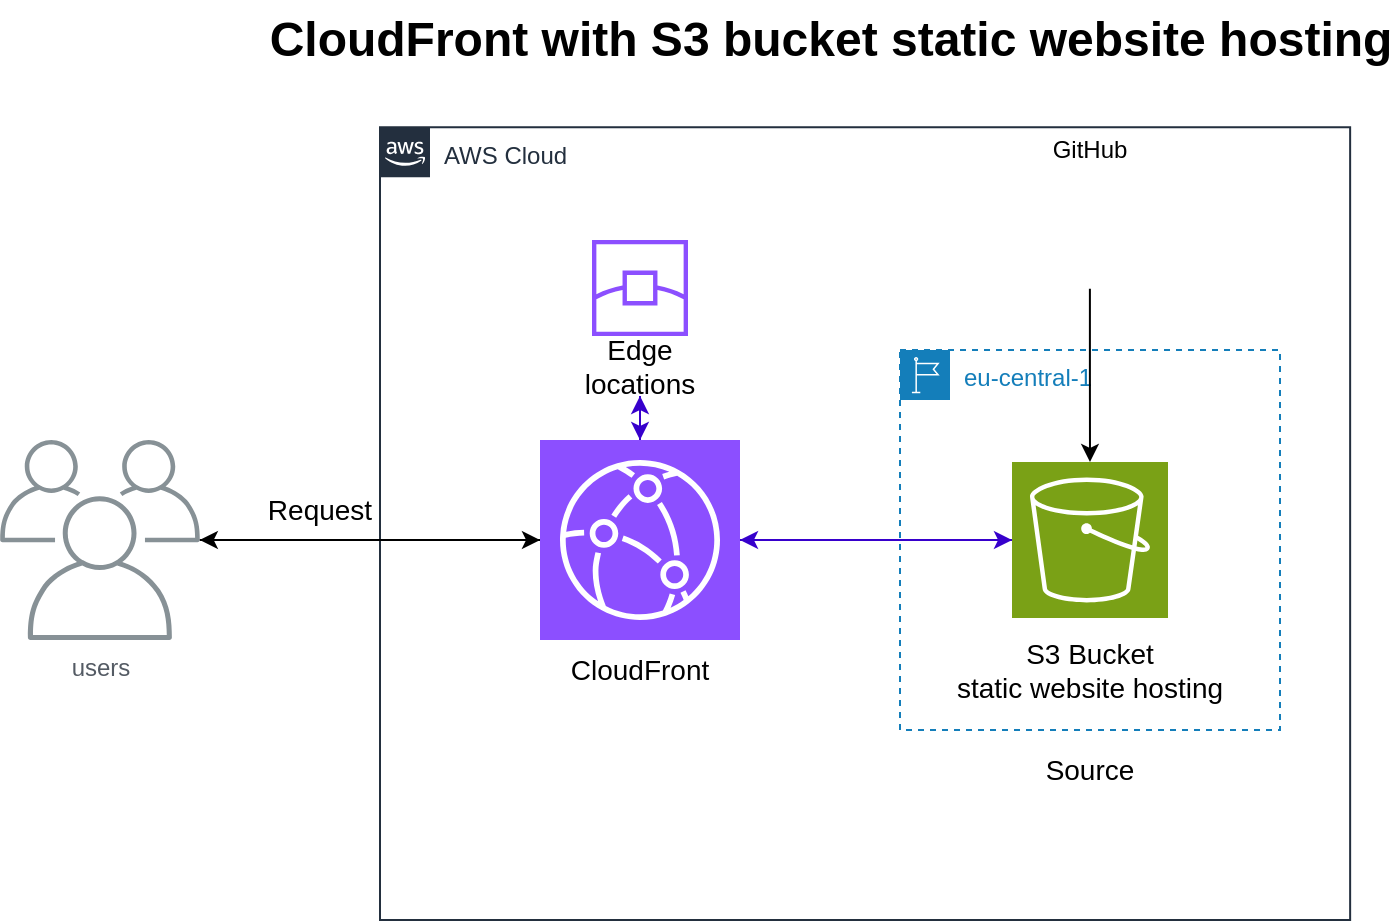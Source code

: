 <mxfile version="22.0.8" type="device">
  <diagram name="Page-1" id="Spgcn-rgHe1UyrvdqHbI">
    <mxGraphModel dx="1687" dy="918" grid="1" gridSize="10" guides="1" tooltips="1" connect="1" arrows="1" fold="1" page="1" pageScale="1" pageWidth="850" pageHeight="1100" math="0" shadow="0">
      <root>
        <mxCell id="0" />
        <mxCell id="1" parent="0" />
        <mxCell id="erKdBWBqPeksfopzu-D8-2" value="AWS Cloud" style="points=[[0,0],[0.25,0],[0.5,0],[0.75,0],[1,0],[1,0.25],[1,0.5],[1,0.75],[1,1],[0.75,1],[0.5,1],[0.25,1],[0,1],[0,0.75],[0,0.5],[0,0.25]];outlineConnect=0;gradientColor=none;html=1;whiteSpace=wrap;fontSize=12;fontStyle=0;container=1;pointerEvents=0;collapsible=0;recursiveResize=0;shape=mxgraph.aws4.group;grIcon=mxgraph.aws4.group_aws_cloud_alt;strokeColor=#232F3E;fillColor=none;verticalAlign=top;align=left;spacingLeft=30;fontColor=#232F3E;dashed=0;" parent="1" vertex="1">
          <mxGeometry x="200" y="113.66" width="485.07" height="396.34" as="geometry" />
        </mxCell>
        <mxCell id="erKdBWBqPeksfopzu-D8-6" value="eu-central-1" style="points=[[0,0],[0.25,0],[0.5,0],[0.75,0],[1,0],[1,0.25],[1,0.5],[1,0.75],[1,1],[0.75,1],[0.5,1],[0.25,1],[0,1],[0,0.75],[0,0.5],[0,0.25]];outlineConnect=0;gradientColor=none;html=1;whiteSpace=wrap;fontSize=12;fontStyle=0;container=1;pointerEvents=0;collapsible=0;recursiveResize=0;shape=mxgraph.aws4.group;grIcon=mxgraph.aws4.group_region;strokeColor=#147EBA;fillColor=none;verticalAlign=top;align=left;spacingLeft=30;fontColor=#147EBA;dashed=1;" parent="erKdBWBqPeksfopzu-D8-2" vertex="1">
          <mxGeometry x="260" y="111.34" width="190" height="190" as="geometry" />
        </mxCell>
        <mxCell id="erKdBWBqPeksfopzu-D8-7" value="" style="sketch=0;points=[[0,0,0],[0.25,0,0],[0.5,0,0],[0.75,0,0],[1,0,0],[0,1,0],[0.25,1,0],[0.5,1,0],[0.75,1,0],[1,1,0],[0,0.25,0],[0,0.5,0],[0,0.75,0],[1,0.25,0],[1,0.5,0],[1,0.75,0]];outlineConnect=0;fontColor=#232F3E;fillColor=#7AA116;strokeColor=#ffffff;dashed=0;verticalLabelPosition=bottom;verticalAlign=top;align=center;html=1;fontSize=12;fontStyle=0;aspect=fixed;shape=mxgraph.aws4.resourceIcon;resIcon=mxgraph.aws4.s3;" parent="erKdBWBqPeksfopzu-D8-6" vertex="1">
          <mxGeometry x="56" y="56" width="78" height="78" as="geometry" />
        </mxCell>
        <mxCell id="erKdBWBqPeksfopzu-D8-8" value="&lt;font style=&quot;font-size: 14px;&quot;&gt;S3 Bucket&lt;br&gt;static website hosting&lt;/font&gt;" style="text;html=1;strokeColor=none;fillColor=none;align=center;verticalAlign=middle;whiteSpace=wrap;rounded=0;" parent="erKdBWBqPeksfopzu-D8-6" vertex="1">
          <mxGeometry x="25" y="140" width="140" height="40" as="geometry" />
        </mxCell>
        <mxCell id="erKdBWBqPeksfopzu-D8-14" style="edgeStyle=orthogonalEdgeStyle;rounded=0;orthogonalLoop=1;jettySize=auto;html=1;fillColor=#6a00ff;strokeColor=#3700CC;" parent="erKdBWBqPeksfopzu-D8-2" source="erKdBWBqPeksfopzu-D8-9" target="erKdBWBqPeksfopzu-D8-7" edge="1">
          <mxGeometry relative="1" as="geometry" />
        </mxCell>
        <mxCell id="erKdBWBqPeksfopzu-D8-28" style="edgeStyle=orthogonalEdgeStyle;rounded=0;orthogonalLoop=1;jettySize=auto;html=1;fillColor=#6a00ff;strokeColor=#3700CC;" parent="erKdBWBqPeksfopzu-D8-2" source="erKdBWBqPeksfopzu-D8-9" target="erKdBWBqPeksfopzu-D8-24" edge="1">
          <mxGeometry relative="1" as="geometry" />
        </mxCell>
        <mxCell id="erKdBWBqPeksfopzu-D8-9" value="" style="sketch=0;points=[[0,0,0],[0.25,0,0],[0.5,0,0],[0.75,0,0],[1,0,0],[0,1,0],[0.25,1,0],[0.5,1,0],[0.75,1,0],[1,1,0],[0,0.25,0],[0,0.5,0],[0,0.75,0],[1,0.25,0],[1,0.5,0],[1,0.75,0]];outlineConnect=0;fontColor=#232F3E;fillColor=#8C4FFF;strokeColor=#ffffff;dashed=0;verticalLabelPosition=bottom;verticalAlign=top;align=center;html=1;fontSize=12;fontStyle=0;aspect=fixed;shape=mxgraph.aws4.resourceIcon;resIcon=mxgraph.aws4.cloudfront;" parent="erKdBWBqPeksfopzu-D8-2" vertex="1">
          <mxGeometry x="80" y="156.34" width="100" height="100" as="geometry" />
        </mxCell>
        <mxCell id="erKdBWBqPeksfopzu-D8-10" value="&lt;font style=&quot;font-size: 14px;&quot;&gt;CloudFront&lt;/font&gt;" style="text;html=1;strokeColor=none;fillColor=none;align=center;verticalAlign=middle;whiteSpace=wrap;rounded=0;" parent="erKdBWBqPeksfopzu-D8-2" vertex="1">
          <mxGeometry x="100" y="256.34" width="60" height="30" as="geometry" />
        </mxCell>
        <mxCell id="erKdBWBqPeksfopzu-D8-15" style="edgeStyle=orthogonalEdgeStyle;rounded=0;orthogonalLoop=1;jettySize=auto;html=1;fillColor=#6a00ff;strokeColor=#3700CC;" parent="erKdBWBqPeksfopzu-D8-2" source="erKdBWBqPeksfopzu-D8-7" target="erKdBWBqPeksfopzu-D8-9" edge="1">
          <mxGeometry relative="1" as="geometry" />
        </mxCell>
        <mxCell id="erKdBWBqPeksfopzu-D8-20" value="" style="sketch=0;outlineConnect=0;fontColor=#232F3E;gradientColor=none;fillColor=#8C4FFF;strokeColor=none;dashed=0;verticalLabelPosition=bottom;verticalAlign=top;align=center;html=1;fontSize=12;fontStyle=0;aspect=fixed;pointerEvents=1;shape=mxgraph.aws4.edge_location;" parent="erKdBWBqPeksfopzu-D8-2" vertex="1">
          <mxGeometry x="106" y="56.34" width="48" height="48" as="geometry" />
        </mxCell>
        <mxCell id="erKdBWBqPeksfopzu-D8-29" style="edgeStyle=orthogonalEdgeStyle;rounded=0;orthogonalLoop=1;jettySize=auto;html=1;fillColor=#6a00ff;strokeColor=#3700CC;" parent="erKdBWBqPeksfopzu-D8-2" source="erKdBWBqPeksfopzu-D8-24" target="erKdBWBqPeksfopzu-D8-9" edge="1">
          <mxGeometry relative="1" as="geometry" />
        </mxCell>
        <mxCell id="erKdBWBqPeksfopzu-D8-24" value="&lt;font style=&quot;font-size: 14px;&quot;&gt;Edge locations&lt;/font&gt;" style="text;html=1;strokeColor=none;fillColor=none;align=center;verticalAlign=middle;whiteSpace=wrap;rounded=0;" parent="erKdBWBqPeksfopzu-D8-2" vertex="1">
          <mxGeometry x="100" y="104.34" width="60" height="30" as="geometry" />
        </mxCell>
        <mxCell id="erKdBWBqPeksfopzu-D8-27" value="&lt;font style=&quot;font-size: 14px;&quot;&gt;Source&lt;/font&gt;" style="text;html=1;strokeColor=none;fillColor=none;align=center;verticalAlign=middle;whiteSpace=wrap;rounded=0;" parent="erKdBWBqPeksfopzu-D8-2" vertex="1">
          <mxGeometry x="325" y="306.34" width="60" height="30" as="geometry" />
        </mxCell>
        <mxCell id="5D_D1LpElSoY4LcqWC8V-1" value="" style="shape=image;html=1;verticalAlign=top;verticalLabelPosition=bottom;labelBackgroundColor=#ffffff;imageAspect=0;aspect=fixed;image=https://cdn1.iconfinder.com/data/icons/picons-social/57/github_rounded-128.png" vertex="1" parent="erKdBWBqPeksfopzu-D8-2">
          <mxGeometry x="322.83" y="16.34" width="64.34" height="64.34" as="geometry" />
        </mxCell>
        <mxCell id="5D_D1LpElSoY4LcqWC8V-2" style="edgeStyle=orthogonalEdgeStyle;rounded=0;orthogonalLoop=1;jettySize=auto;html=1;entryX=0.5;entryY=0;entryDx=0;entryDy=0;entryPerimeter=0;" edge="1" parent="erKdBWBqPeksfopzu-D8-2" source="5D_D1LpElSoY4LcqWC8V-1" target="erKdBWBqPeksfopzu-D8-7">
          <mxGeometry relative="1" as="geometry" />
        </mxCell>
        <mxCell id="erKdBWBqPeksfopzu-D8-4" value="CloudFront with S3 bucket static website hosting" style="text;strokeColor=none;fillColor=none;html=1;fontSize=24;fontStyle=1;verticalAlign=middle;align=center;" parent="1" vertex="1">
          <mxGeometry x="375" y="50" width="100" height="40" as="geometry" />
        </mxCell>
        <mxCell id="erKdBWBqPeksfopzu-D8-11" value="users" style="sketch=0;outlineConnect=0;gradientColor=none;fontColor=#545B64;strokeColor=none;fillColor=#879196;dashed=0;verticalLabelPosition=bottom;verticalAlign=top;align=center;html=1;fontSize=12;fontStyle=0;aspect=fixed;shape=mxgraph.aws4.illustration_users;pointerEvents=1" parent="1" vertex="1">
          <mxGeometry x="10" y="270" width="100" height="100" as="geometry" />
        </mxCell>
        <mxCell id="erKdBWBqPeksfopzu-D8-17" style="edgeStyle=orthogonalEdgeStyle;rounded=0;orthogonalLoop=1;jettySize=auto;html=1;entryX=0;entryY=0.5;entryDx=0;entryDy=0;entryPerimeter=0;" parent="1" source="erKdBWBqPeksfopzu-D8-11" target="erKdBWBqPeksfopzu-D8-9" edge="1">
          <mxGeometry relative="1" as="geometry" />
        </mxCell>
        <mxCell id="erKdBWBqPeksfopzu-D8-18" style="edgeStyle=orthogonalEdgeStyle;rounded=0;orthogonalLoop=1;jettySize=auto;html=1;" parent="1" source="erKdBWBqPeksfopzu-D8-9" target="erKdBWBqPeksfopzu-D8-11" edge="1">
          <mxGeometry relative="1" as="geometry" />
        </mxCell>
        <mxCell id="erKdBWBqPeksfopzu-D8-19" value="&lt;font style=&quot;font-size: 14px;&quot;&gt;Request&lt;/font&gt;" style="text;html=1;strokeColor=none;fillColor=none;align=center;verticalAlign=middle;whiteSpace=wrap;rounded=0;" parent="1" vertex="1">
          <mxGeometry x="140" y="290" width="60" height="30" as="geometry" />
        </mxCell>
        <mxCell id="5D_D1LpElSoY4LcqWC8V-3" value="GitHub" style="text;html=1;strokeColor=none;fillColor=none;align=center;verticalAlign=middle;whiteSpace=wrap;rounded=0;" vertex="1" parent="1">
          <mxGeometry x="525" y="110" width="60" height="30" as="geometry" />
        </mxCell>
      </root>
    </mxGraphModel>
  </diagram>
</mxfile>
